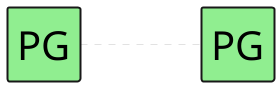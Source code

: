 @startuml

skinparam ComponentStyle rectangle
hide stereotype
left to right direction
scale 1/1

skinparam Component {
    FontSize 40
    FontColor black
    BorderThickness 2
    BackgroundColor transparent
}

skinparam ArrowThickness 0
' components:
component "PG" as c0 #LightGreen
component "PG" as c1 #LightGreen
' layout:
c0-down..c1

@enduml
